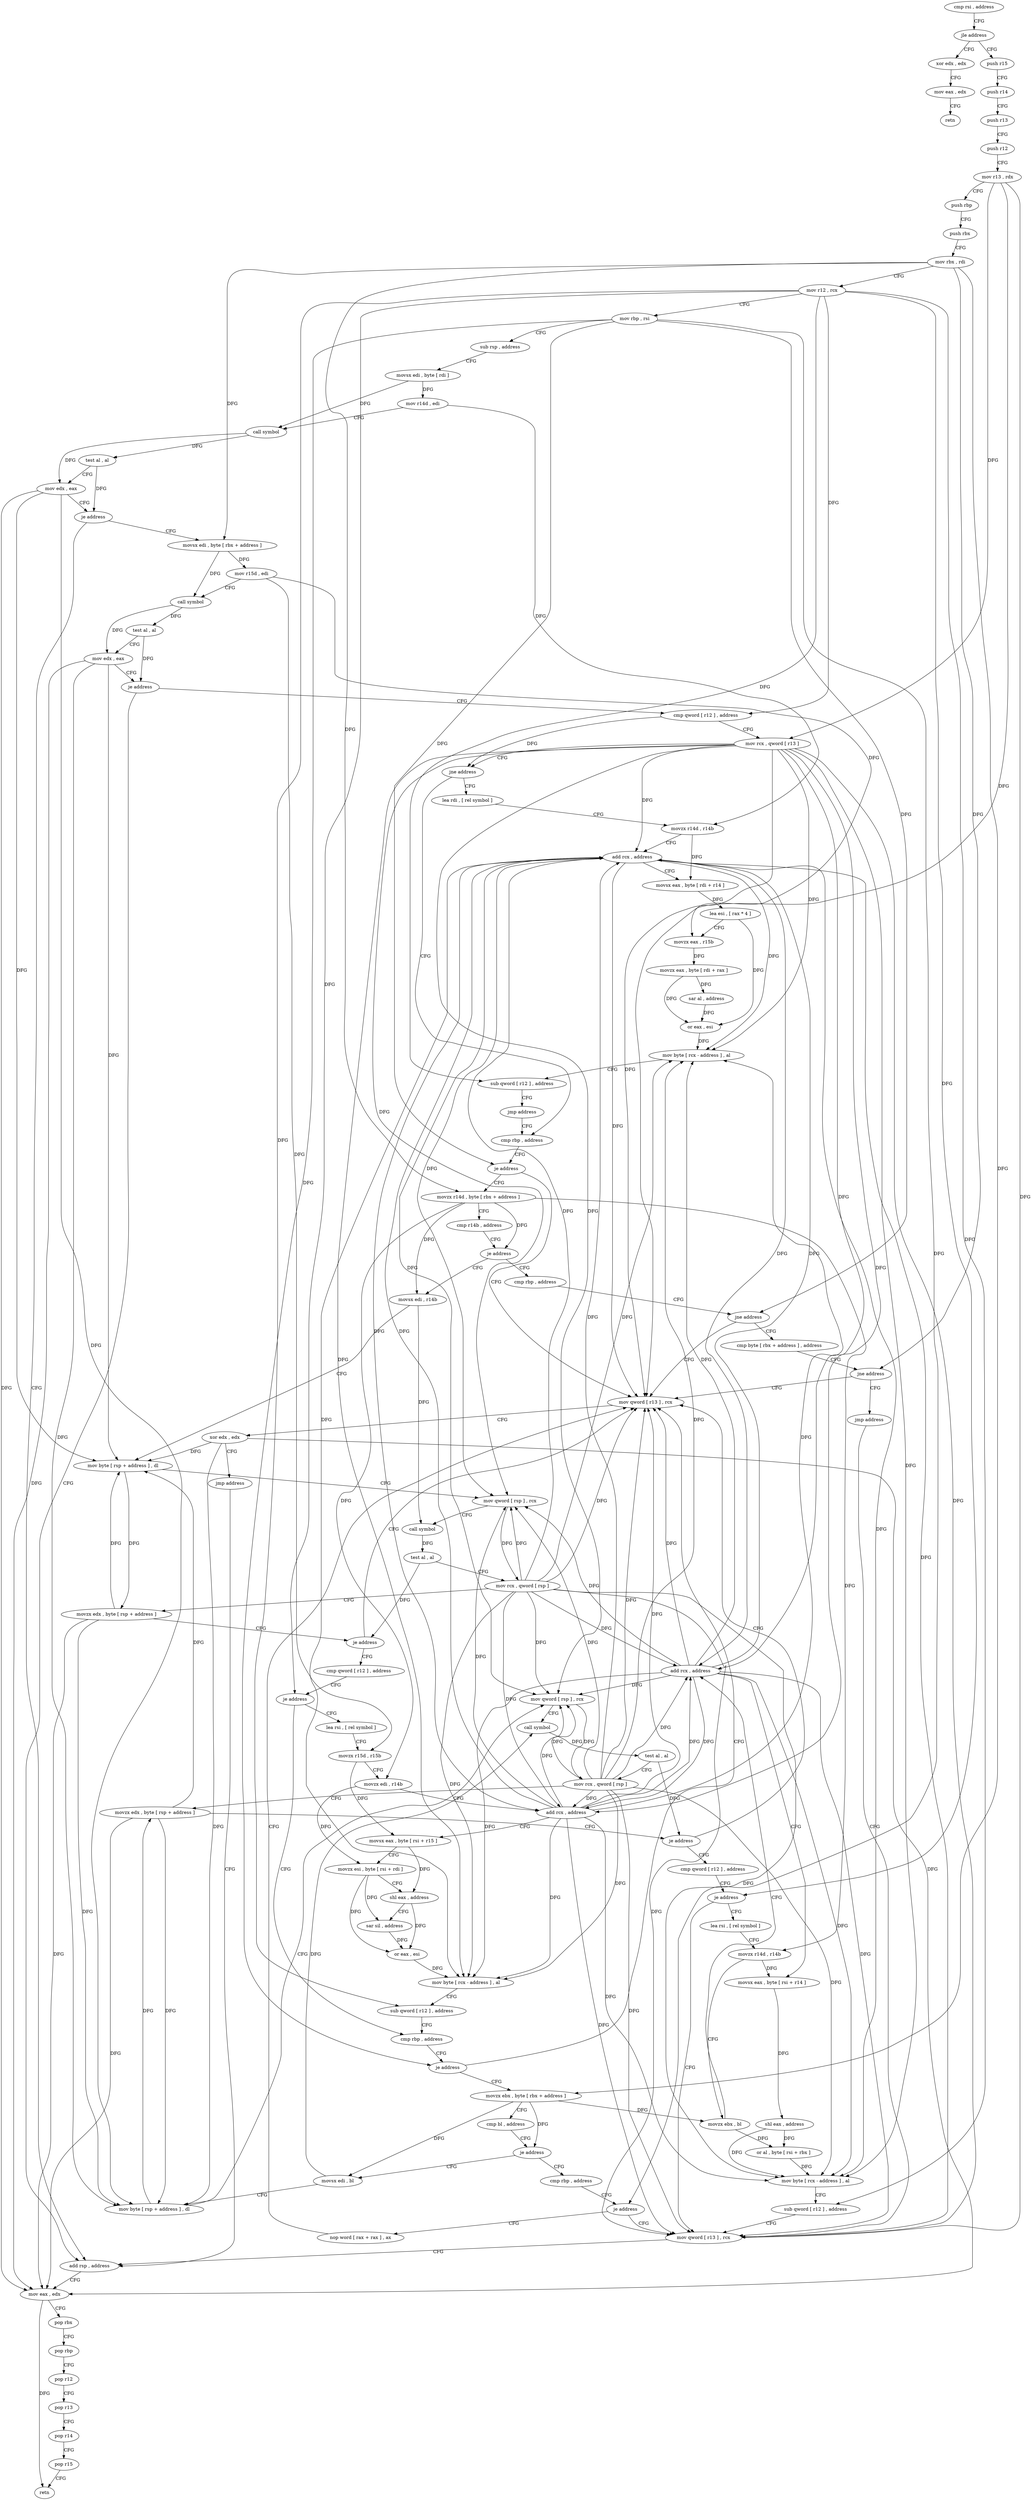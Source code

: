 digraph "func" {
"159696" [label = "cmp rsi , address" ]
"159700" [label = "jle address" ]
"160128" [label = "xor edx , edx" ]
"159706" [label = "push r15" ]
"160130" [label = "mov eax , edx" ]
"160132" [label = "retn" ]
"159708" [label = "push r14" ]
"159710" [label = "push r13" ]
"159712" [label = "push r12" ]
"159714" [label = "mov r13 , rdx" ]
"159717" [label = "push rbp" ]
"159718" [label = "push rbx" ]
"159719" [label = "mov rbx , rdi" ]
"159722" [label = "mov r12 , rcx" ]
"159725" [label = "mov rbp , rsi" ]
"159728" [label = "sub rsp , address" ]
"159732" [label = "movsx edi , byte [ rdi ]" ]
"159735" [label = "mov r14d , edi" ]
"159738" [label = "call symbol" ]
"159743" [label = "test al , al" ]
"159745" [label = "mov edx , eax" ]
"159747" [label = "je address" ]
"159993" [label = "add rsp , address" ]
"159753" [label = "movsx edi , byte [ rbx + address ]" ]
"159997" [label = "mov eax , edx" ]
"159999" [label = "pop rbx" ]
"160000" [label = "pop rbp" ]
"160001" [label = "pop r12" ]
"160003" [label = "pop r13" ]
"160005" [label = "pop r14" ]
"160007" [label = "pop r15" ]
"160009" [label = "retn" ]
"159757" [label = "mov r15d , edi" ]
"159760" [label = "call symbol" ]
"159765" [label = "test al , al" ]
"159767" [label = "mov edx , eax" ]
"159769" [label = "je address" ]
"159775" [label = "cmp qword [ r12 ] , address" ]
"159780" [label = "mov rcx , qword [ r13 ]" ]
"159784" [label = "jne address" ]
"160048" [label = "lea rdi , [ rel symbol ]" ]
"159790" [label = "cmp rbp , address" ]
"160055" [label = "movzx r14d , r14b" ]
"160059" [label = "add rcx , address" ]
"160063" [label = "movsx eax , byte [ rdi + r14 ]" ]
"160068" [label = "lea esi , [ rax * 4 ]" ]
"160075" [label = "movzx eax , r15b" ]
"160079" [label = "movzx eax , byte [ rdi + rax ]" ]
"160083" [label = "sar al , address" ]
"160086" [label = "or eax , esi" ]
"160088" [label = "mov byte [ rcx - address ] , al" ]
"160091" [label = "sub qword [ r12 ] , address" ]
"160096" [label = "jmp address" ]
"159794" [label = "je address" ]
"160032" [label = "mov qword [ r13 ] , rcx" ]
"159800" [label = "movzx r14d , byte [ rbx + address ]" ]
"160036" [label = "xor edx , edx" ]
"160038" [label = "jmp address" ]
"159805" [label = "cmp r14b , address" ]
"159809" [label = "je address" ]
"160104" [label = "cmp rbp , address" ]
"159815" [label = "movsx edi , r14b" ]
"160108" [label = "jne address" ]
"160110" [label = "cmp byte [ rbx + address ] , address" ]
"159819" [label = "mov byte [ rsp + address ] , dl" ]
"159823" [label = "mov qword [ rsp ] , rcx" ]
"159827" [label = "call symbol" ]
"159832" [label = "test al , al" ]
"159834" [label = "mov rcx , qword [ rsp ]" ]
"159838" [label = "movzx edx , byte [ rsp + address ]" ]
"159843" [label = "je address" ]
"159849" [label = "cmp qword [ r12 ] , address" ]
"160114" [label = "jne address" ]
"160116" [label = "jmp address" ]
"159854" [label = "je address" ]
"159901" [label = "cmp rbp , address" ]
"159856" [label = "lea rsi , [ rel symbol ]" ]
"159989" [label = "mov qword [ r13 ] , rcx" ]
"159905" [label = "je address" ]
"159907" [label = "movzx ebx , byte [ rbx + address ]" ]
"159863" [label = "movzx r15d , r15b" ]
"159867" [label = "movzx edi , r14b" ]
"159871" [label = "add rcx , address" ]
"159875" [label = "movsx eax , byte [ rsi + r15 ]" ]
"159880" [label = "movzx esi , byte [ rsi + rdi ]" ]
"159884" [label = "shl eax , address" ]
"159887" [label = "sar sil , address" ]
"159891" [label = "or eax , esi" ]
"159893" [label = "mov byte [ rcx - address ] , al" ]
"159896" [label = "sub qword [ r12 ] , address" ]
"159911" [label = "cmp bl , address" ]
"159914" [label = "je address" ]
"160016" [label = "cmp rbp , address" ]
"159916" [label = "movsx edi , bl" ]
"160020" [label = "je address" ]
"160022" [label = "nop word [ rax + rax ] , ax" ]
"159919" [label = "mov byte [ rsp + address ] , dl" ]
"159923" [label = "mov qword [ rsp ] , rcx" ]
"159927" [label = "call symbol" ]
"159932" [label = "test al , al" ]
"159934" [label = "mov rcx , qword [ rsp ]" ]
"159938" [label = "movzx edx , byte [ rsp + address ]" ]
"159943" [label = "je address" ]
"159945" [label = "cmp qword [ r12 ] , address" ]
"159950" [label = "je address" ]
"159952" [label = "lea rsi , [ rel symbol ]" ]
"159959" [label = "movzx r14d , r14b" ]
"159963" [label = "movzx ebx , bl" ]
"159966" [label = "add rcx , address" ]
"159970" [label = "movsx eax , byte [ rsi + r14 ]" ]
"159975" [label = "shl eax , address" ]
"159978" [label = "or al , byte [ rsi + rbx ]" ]
"159981" [label = "mov byte [ rcx - address ] , al" ]
"159984" [label = "sub qword [ r12 ] , address" ]
"159696" -> "159700" [ label = "CFG" ]
"159700" -> "160128" [ label = "CFG" ]
"159700" -> "159706" [ label = "CFG" ]
"160128" -> "160130" [ label = "CFG" ]
"159706" -> "159708" [ label = "CFG" ]
"160130" -> "160132" [ label = "CFG" ]
"159708" -> "159710" [ label = "CFG" ]
"159710" -> "159712" [ label = "CFG" ]
"159712" -> "159714" [ label = "CFG" ]
"159714" -> "159717" [ label = "CFG" ]
"159714" -> "159780" [ label = "DFG" ]
"159714" -> "160032" [ label = "DFG" ]
"159714" -> "159989" [ label = "DFG" ]
"159717" -> "159718" [ label = "CFG" ]
"159718" -> "159719" [ label = "CFG" ]
"159719" -> "159722" [ label = "CFG" ]
"159719" -> "159753" [ label = "DFG" ]
"159719" -> "159800" [ label = "DFG" ]
"159719" -> "160114" [ label = "DFG" ]
"159719" -> "159907" [ label = "DFG" ]
"159722" -> "159725" [ label = "CFG" ]
"159722" -> "159775" [ label = "DFG" ]
"159722" -> "160091" [ label = "DFG" ]
"159722" -> "159854" [ label = "DFG" ]
"159722" -> "159896" [ label = "DFG" ]
"159722" -> "159950" [ label = "DFG" ]
"159722" -> "159984" [ label = "DFG" ]
"159725" -> "159728" [ label = "CFG" ]
"159725" -> "159794" [ label = "DFG" ]
"159725" -> "160108" [ label = "DFG" ]
"159725" -> "159905" [ label = "DFG" ]
"159725" -> "160020" [ label = "DFG" ]
"159728" -> "159732" [ label = "CFG" ]
"159732" -> "159735" [ label = "DFG" ]
"159732" -> "159738" [ label = "DFG" ]
"159735" -> "159738" [ label = "CFG" ]
"159735" -> "160055" [ label = "DFG" ]
"159738" -> "159743" [ label = "DFG" ]
"159738" -> "159745" [ label = "DFG" ]
"159743" -> "159745" [ label = "CFG" ]
"159743" -> "159747" [ label = "DFG" ]
"159745" -> "159747" [ label = "CFG" ]
"159745" -> "159997" [ label = "DFG" ]
"159745" -> "159819" [ label = "DFG" ]
"159745" -> "159919" [ label = "DFG" ]
"159747" -> "159993" [ label = "CFG" ]
"159747" -> "159753" [ label = "CFG" ]
"159993" -> "159997" [ label = "CFG" ]
"159753" -> "159757" [ label = "DFG" ]
"159753" -> "159760" [ label = "DFG" ]
"159997" -> "159999" [ label = "CFG" ]
"159997" -> "160009" [ label = "DFG" ]
"159999" -> "160000" [ label = "CFG" ]
"160000" -> "160001" [ label = "CFG" ]
"160001" -> "160003" [ label = "CFG" ]
"160003" -> "160005" [ label = "CFG" ]
"160005" -> "160007" [ label = "CFG" ]
"160007" -> "160009" [ label = "CFG" ]
"159757" -> "159760" [ label = "CFG" ]
"159757" -> "160075" [ label = "DFG" ]
"159757" -> "159863" [ label = "DFG" ]
"159760" -> "159765" [ label = "DFG" ]
"159760" -> "159767" [ label = "DFG" ]
"159765" -> "159767" [ label = "CFG" ]
"159765" -> "159769" [ label = "DFG" ]
"159767" -> "159769" [ label = "CFG" ]
"159767" -> "159997" [ label = "DFG" ]
"159767" -> "159819" [ label = "DFG" ]
"159767" -> "159919" [ label = "DFG" ]
"159769" -> "159993" [ label = "CFG" ]
"159769" -> "159775" [ label = "CFG" ]
"159775" -> "159780" [ label = "CFG" ]
"159775" -> "159784" [ label = "DFG" ]
"159780" -> "159784" [ label = "CFG" ]
"159780" -> "160059" [ label = "DFG" ]
"159780" -> "160088" [ label = "DFG" ]
"159780" -> "160032" [ label = "DFG" ]
"159780" -> "159823" [ label = "DFG" ]
"159780" -> "159871" [ label = "DFG" ]
"159780" -> "159893" [ label = "DFG" ]
"159780" -> "159989" [ label = "DFG" ]
"159780" -> "159923" [ label = "DFG" ]
"159780" -> "159966" [ label = "DFG" ]
"159780" -> "159981" [ label = "DFG" ]
"159784" -> "160048" [ label = "CFG" ]
"159784" -> "159790" [ label = "CFG" ]
"160048" -> "160055" [ label = "CFG" ]
"159790" -> "159794" [ label = "CFG" ]
"160055" -> "160059" [ label = "CFG" ]
"160055" -> "160063" [ label = "DFG" ]
"160059" -> "160063" [ label = "CFG" ]
"160059" -> "160088" [ label = "DFG" ]
"160059" -> "160032" [ label = "DFG" ]
"160059" -> "159823" [ label = "DFG" ]
"160059" -> "159871" [ label = "DFG" ]
"160059" -> "159893" [ label = "DFG" ]
"160059" -> "159989" [ label = "DFG" ]
"160059" -> "159923" [ label = "DFG" ]
"160059" -> "159966" [ label = "DFG" ]
"160059" -> "159981" [ label = "DFG" ]
"160063" -> "160068" [ label = "DFG" ]
"160068" -> "160075" [ label = "CFG" ]
"160068" -> "160086" [ label = "DFG" ]
"160075" -> "160079" [ label = "DFG" ]
"160079" -> "160083" [ label = "DFG" ]
"160079" -> "160086" [ label = "DFG" ]
"160083" -> "160086" [ label = "DFG" ]
"160086" -> "160088" [ label = "DFG" ]
"160088" -> "160091" [ label = "CFG" ]
"160091" -> "160096" [ label = "CFG" ]
"160096" -> "159790" [ label = "CFG" ]
"159794" -> "160032" [ label = "CFG" ]
"159794" -> "159800" [ label = "CFG" ]
"160032" -> "160036" [ label = "CFG" ]
"159800" -> "159805" [ label = "CFG" ]
"159800" -> "159809" [ label = "DFG" ]
"159800" -> "159815" [ label = "DFG" ]
"159800" -> "159867" [ label = "DFG" ]
"159800" -> "159959" [ label = "DFG" ]
"160036" -> "160038" [ label = "CFG" ]
"160036" -> "159997" [ label = "DFG" ]
"160036" -> "159819" [ label = "DFG" ]
"160036" -> "159919" [ label = "DFG" ]
"160038" -> "159993" [ label = "CFG" ]
"159805" -> "159809" [ label = "CFG" ]
"159809" -> "160104" [ label = "CFG" ]
"159809" -> "159815" [ label = "CFG" ]
"160104" -> "160108" [ label = "CFG" ]
"159815" -> "159819" [ label = "CFG" ]
"159815" -> "159827" [ label = "DFG" ]
"160108" -> "160032" [ label = "CFG" ]
"160108" -> "160110" [ label = "CFG" ]
"160110" -> "160114" [ label = "CFG" ]
"159819" -> "159823" [ label = "CFG" ]
"159819" -> "159838" [ label = "DFG" ]
"159823" -> "159827" [ label = "CFG" ]
"159823" -> "159834" [ label = "DFG" ]
"159827" -> "159832" [ label = "DFG" ]
"159832" -> "159834" [ label = "CFG" ]
"159832" -> "159843" [ label = "DFG" ]
"159834" -> "159838" [ label = "CFG" ]
"159834" -> "160059" [ label = "DFG" ]
"159834" -> "160032" [ label = "DFG" ]
"159834" -> "159823" [ label = "DFG" ]
"159834" -> "160088" [ label = "DFG" ]
"159834" -> "159871" [ label = "DFG" ]
"159834" -> "159893" [ label = "DFG" ]
"159834" -> "159989" [ label = "DFG" ]
"159834" -> "159923" [ label = "DFG" ]
"159834" -> "159966" [ label = "DFG" ]
"159834" -> "159981" [ label = "DFG" ]
"159838" -> "159843" [ label = "CFG" ]
"159838" -> "159997" [ label = "DFG" ]
"159838" -> "159819" [ label = "DFG" ]
"159838" -> "159919" [ label = "DFG" ]
"159843" -> "160032" [ label = "CFG" ]
"159843" -> "159849" [ label = "CFG" ]
"159849" -> "159854" [ label = "CFG" ]
"160114" -> "160032" [ label = "CFG" ]
"160114" -> "160116" [ label = "CFG" ]
"160116" -> "159989" [ label = "CFG" ]
"159854" -> "159901" [ label = "CFG" ]
"159854" -> "159856" [ label = "CFG" ]
"159901" -> "159905" [ label = "CFG" ]
"159856" -> "159863" [ label = "CFG" ]
"159989" -> "159993" [ label = "CFG" ]
"159905" -> "160032" [ label = "CFG" ]
"159905" -> "159907" [ label = "CFG" ]
"159907" -> "159911" [ label = "CFG" ]
"159907" -> "159914" [ label = "DFG" ]
"159907" -> "159916" [ label = "DFG" ]
"159907" -> "159963" [ label = "DFG" ]
"159863" -> "159867" [ label = "CFG" ]
"159863" -> "159875" [ label = "DFG" ]
"159867" -> "159871" [ label = "CFG" ]
"159867" -> "159880" [ label = "DFG" ]
"159871" -> "159875" [ label = "CFG" ]
"159871" -> "160059" [ label = "DFG" ]
"159871" -> "160032" [ label = "DFG" ]
"159871" -> "159823" [ label = "DFG" ]
"159871" -> "160088" [ label = "DFG" ]
"159871" -> "159893" [ label = "DFG" ]
"159871" -> "159989" [ label = "DFG" ]
"159871" -> "159923" [ label = "DFG" ]
"159871" -> "159966" [ label = "DFG" ]
"159871" -> "159981" [ label = "DFG" ]
"159875" -> "159880" [ label = "CFG" ]
"159875" -> "159884" [ label = "DFG" ]
"159880" -> "159884" [ label = "CFG" ]
"159880" -> "159887" [ label = "DFG" ]
"159880" -> "159891" [ label = "DFG" ]
"159884" -> "159887" [ label = "CFG" ]
"159884" -> "159891" [ label = "DFG" ]
"159887" -> "159891" [ label = "DFG" ]
"159891" -> "159893" [ label = "DFG" ]
"159893" -> "159896" [ label = "CFG" ]
"159896" -> "159901" [ label = "CFG" ]
"159911" -> "159914" [ label = "CFG" ]
"159914" -> "160016" [ label = "CFG" ]
"159914" -> "159916" [ label = "CFG" ]
"160016" -> "160020" [ label = "CFG" ]
"159916" -> "159919" [ label = "CFG" ]
"159916" -> "159927" [ label = "DFG" ]
"160020" -> "159989" [ label = "CFG" ]
"160020" -> "160022" [ label = "CFG" ]
"160022" -> "160032" [ label = "CFG" ]
"159919" -> "159923" [ label = "CFG" ]
"159919" -> "159938" [ label = "DFG" ]
"159923" -> "159927" [ label = "CFG" ]
"159923" -> "159934" [ label = "DFG" ]
"159927" -> "159932" [ label = "DFG" ]
"159932" -> "159934" [ label = "CFG" ]
"159932" -> "159943" [ label = "DFG" ]
"159934" -> "159938" [ label = "CFG" ]
"159934" -> "160059" [ label = "DFG" ]
"159934" -> "160032" [ label = "DFG" ]
"159934" -> "159823" [ label = "DFG" ]
"159934" -> "159871" [ label = "DFG" ]
"159934" -> "159989" [ label = "DFG" ]
"159934" -> "159923" [ label = "DFG" ]
"159934" -> "160088" [ label = "DFG" ]
"159934" -> "159893" [ label = "DFG" ]
"159934" -> "159966" [ label = "DFG" ]
"159934" -> "159981" [ label = "DFG" ]
"159938" -> "159943" [ label = "CFG" ]
"159938" -> "159997" [ label = "DFG" ]
"159938" -> "159819" [ label = "DFG" ]
"159938" -> "159919" [ label = "DFG" ]
"159943" -> "160032" [ label = "CFG" ]
"159943" -> "159945" [ label = "CFG" ]
"159945" -> "159950" [ label = "CFG" ]
"159950" -> "159989" [ label = "CFG" ]
"159950" -> "159952" [ label = "CFG" ]
"159952" -> "159959" [ label = "CFG" ]
"159959" -> "159963" [ label = "CFG" ]
"159959" -> "159970" [ label = "DFG" ]
"159963" -> "159966" [ label = "CFG" ]
"159963" -> "159978" [ label = "DFG" ]
"159966" -> "159970" [ label = "CFG" ]
"159966" -> "160059" [ label = "DFG" ]
"159966" -> "160032" [ label = "DFG" ]
"159966" -> "159823" [ label = "DFG" ]
"159966" -> "159871" [ label = "DFG" ]
"159966" -> "159989" [ label = "DFG" ]
"159966" -> "159923" [ label = "DFG" ]
"159966" -> "160088" [ label = "DFG" ]
"159966" -> "159893" [ label = "DFG" ]
"159966" -> "159981" [ label = "DFG" ]
"159970" -> "159975" [ label = "DFG" ]
"159975" -> "159978" [ label = "DFG" ]
"159975" -> "159981" [ label = "DFG" ]
"159978" -> "159981" [ label = "DFG" ]
"159981" -> "159984" [ label = "CFG" ]
"159984" -> "159989" [ label = "CFG" ]
}
